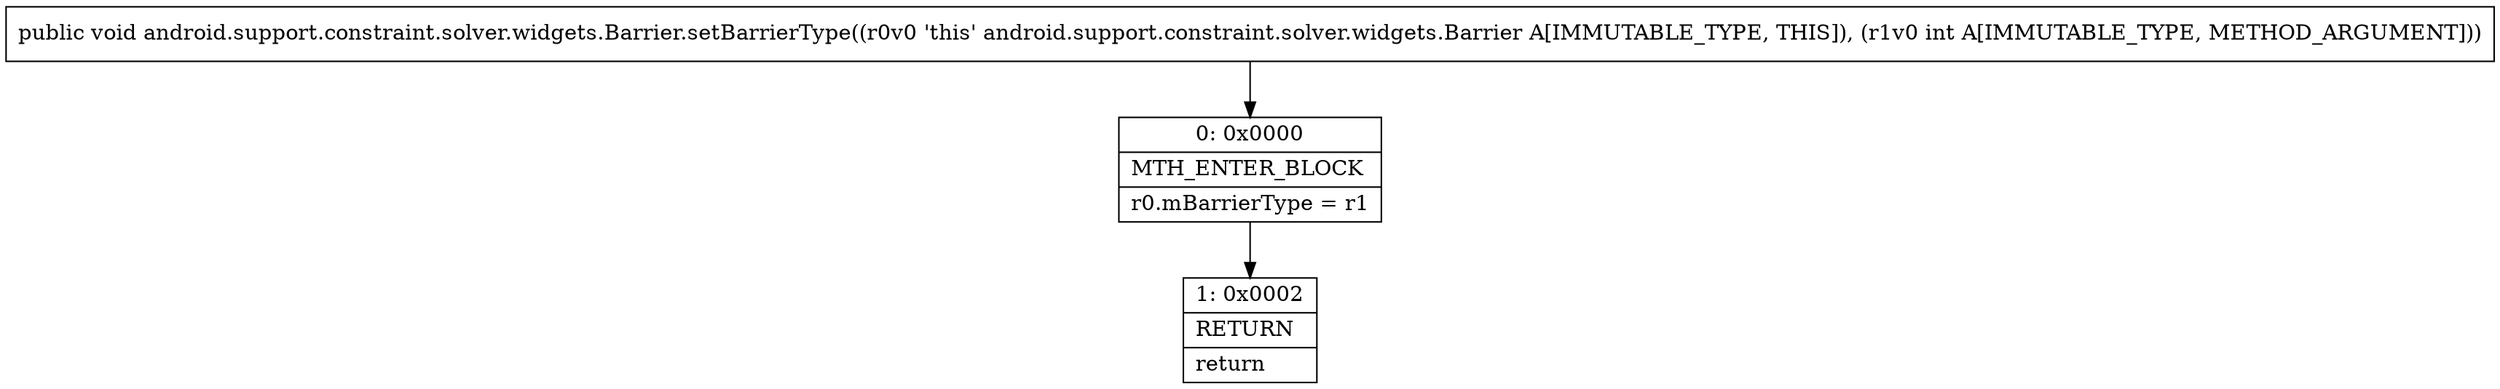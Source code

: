 digraph "CFG forandroid.support.constraint.solver.widgets.Barrier.setBarrierType(I)V" {
Node_0 [shape=record,label="{0\:\ 0x0000|MTH_ENTER_BLOCK\l|r0.mBarrierType = r1\l}"];
Node_1 [shape=record,label="{1\:\ 0x0002|RETURN\l|return\l}"];
MethodNode[shape=record,label="{public void android.support.constraint.solver.widgets.Barrier.setBarrierType((r0v0 'this' android.support.constraint.solver.widgets.Barrier A[IMMUTABLE_TYPE, THIS]), (r1v0 int A[IMMUTABLE_TYPE, METHOD_ARGUMENT])) }"];
MethodNode -> Node_0;
Node_0 -> Node_1;
}

